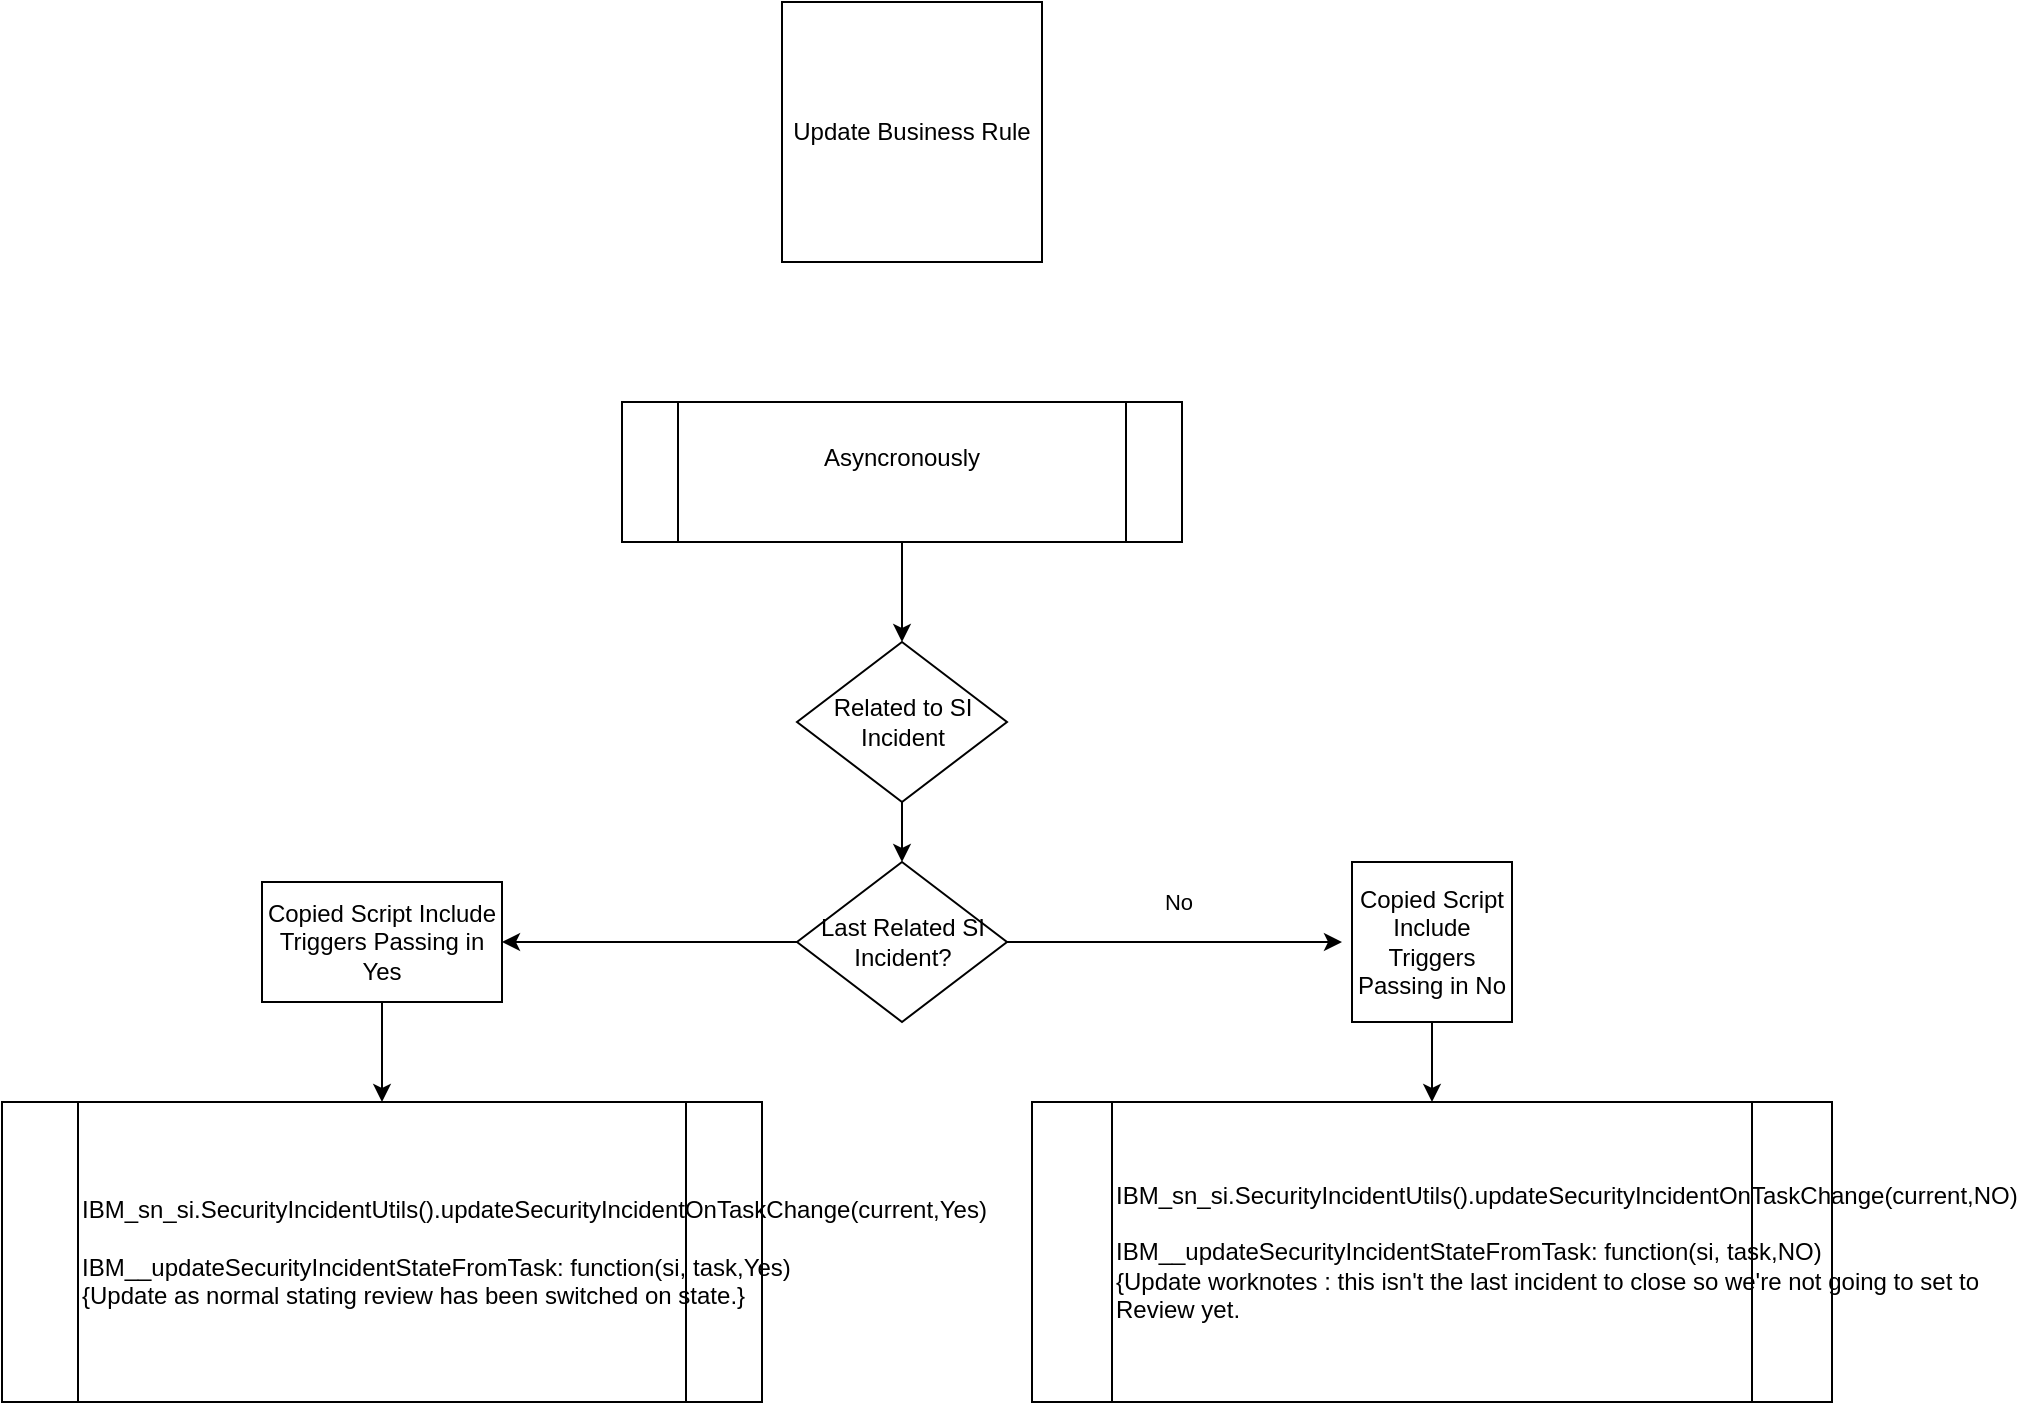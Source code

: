 <mxfile version="14.7.7" type="github">
  <diagram id="lavKBOKT0vrfUv36bKi-" name="Page-1">
    <mxGraphModel dx="2148" dy="763" grid="1" gridSize="10" guides="1" tooltips="1" connect="1" arrows="1" fold="1" page="1" pageScale="1" pageWidth="850" pageHeight="1100" math="0" shadow="0">
      <root>
        <mxCell id="0" />
        <mxCell id="1" parent="0" />
        <mxCell id="OqbCdRtRxpRRbarb4c1A-1" value="Update Business Rule&lt;br&gt;" style="whiteSpace=wrap;html=1;aspect=fixed;" vertex="1" parent="1">
          <mxGeometry x="200" y="50" width="130" height="130" as="geometry" />
        </mxCell>
        <mxCell id="OqbCdRtRxpRRbarb4c1A-14" value="" style="edgeStyle=orthogonalEdgeStyle;rounded=0;orthogonalLoop=1;jettySize=auto;html=1;" edge="1" parent="1" source="OqbCdRtRxpRRbarb4c1A-2" target="OqbCdRtRxpRRbarb4c1A-3">
          <mxGeometry relative="1" as="geometry" />
        </mxCell>
        <mxCell id="OqbCdRtRxpRRbarb4c1A-2" value="Asyncronously&lt;br&gt;&lt;br&gt;" style="shape=process;whiteSpace=wrap;html=1;backgroundOutline=1;" vertex="1" parent="1">
          <mxGeometry x="120" y="250" width="280" height="70" as="geometry" />
        </mxCell>
        <mxCell id="OqbCdRtRxpRRbarb4c1A-15" value="" style="edgeStyle=orthogonalEdgeStyle;rounded=0;orthogonalLoop=1;jettySize=auto;html=1;" edge="1" parent="1" source="OqbCdRtRxpRRbarb4c1A-3" target="OqbCdRtRxpRRbarb4c1A-5">
          <mxGeometry relative="1" as="geometry" />
        </mxCell>
        <mxCell id="OqbCdRtRxpRRbarb4c1A-3" value="Related to SI Incident" style="rhombus;whiteSpace=wrap;html=1;" vertex="1" parent="1">
          <mxGeometry x="207.5" y="370" width="105" height="80" as="geometry" />
        </mxCell>
        <mxCell id="OqbCdRtRxpRRbarb4c1A-7" value="No" style="edgeStyle=orthogonalEdgeStyle;rounded=0;orthogonalLoop=1;jettySize=auto;html=1;" edge="1" parent="1" source="OqbCdRtRxpRRbarb4c1A-5">
          <mxGeometry x="0.024" y="20" relative="1" as="geometry">
            <mxPoint x="480" y="520" as="targetPoint" />
            <mxPoint as="offset" />
          </mxGeometry>
        </mxCell>
        <mxCell id="OqbCdRtRxpRRbarb4c1A-12" value="" style="edgeStyle=orthogonalEdgeStyle;rounded=0;orthogonalLoop=1;jettySize=auto;html=1;" edge="1" parent="1" source="OqbCdRtRxpRRbarb4c1A-5" target="OqbCdRtRxpRRbarb4c1A-11">
          <mxGeometry relative="1" as="geometry" />
        </mxCell>
        <mxCell id="OqbCdRtRxpRRbarb4c1A-5" value="Last Related SI Incident?" style="rhombus;whiteSpace=wrap;html=1;" vertex="1" parent="1">
          <mxGeometry x="207.5" y="480" width="105" height="80" as="geometry" />
        </mxCell>
        <mxCell id="OqbCdRtRxpRRbarb4c1A-8" value="Copied Script Include Triggers&lt;br&gt;Passing in No" style="whiteSpace=wrap;html=1;aspect=fixed;" vertex="1" parent="1">
          <mxGeometry x="485" y="480" width="80" height="80" as="geometry" />
        </mxCell>
        <mxCell id="OqbCdRtRxpRRbarb4c1A-9" value="&lt;font style=&quot;font-size: 12px&quot;&gt;IBM_sn_si.SecurityIncidentUtils().updateSecurityIncidentOnTaskChange(current,NO)&lt;br&gt;&lt;br&gt;IBM__updateSecurityIncidentStateFromTask: function(si, task,NO)&lt;br&gt;{Update worknotes : this isn&#39;t the last incident to close so we&#39;re not going to set to Review yet.&lt;/font&gt;" style="shape=process;whiteSpace=wrap;html=1;backgroundOutline=1;align=left;" vertex="1" parent="1">
          <mxGeometry x="325" y="600" width="400" height="150" as="geometry" />
        </mxCell>
        <mxCell id="OqbCdRtRxpRRbarb4c1A-10" value="" style="endArrow=classic;html=1;entryX=0.5;entryY=0;entryDx=0;entryDy=0;exitX=0.5;exitY=1;exitDx=0;exitDy=0;" edge="1" parent="1" source="OqbCdRtRxpRRbarb4c1A-8" target="OqbCdRtRxpRRbarb4c1A-9">
          <mxGeometry width="50" height="50" relative="1" as="geometry">
            <mxPoint x="330" y="570" as="sourcePoint" />
            <mxPoint x="380" y="520" as="targetPoint" />
          </mxGeometry>
        </mxCell>
        <mxCell id="OqbCdRtRxpRRbarb4c1A-16" value="" style="edgeStyle=orthogonalEdgeStyle;rounded=0;orthogonalLoop=1;jettySize=auto;html=1;" edge="1" parent="1" source="OqbCdRtRxpRRbarb4c1A-11" target="OqbCdRtRxpRRbarb4c1A-13">
          <mxGeometry relative="1" as="geometry" />
        </mxCell>
        <mxCell id="OqbCdRtRxpRRbarb4c1A-11" value="Copied Script Include Triggers Passing in Yes" style="whiteSpace=wrap;html=1;" vertex="1" parent="1">
          <mxGeometry x="-60" y="490" width="120" height="60" as="geometry" />
        </mxCell>
        <mxCell id="OqbCdRtRxpRRbarb4c1A-13" value="IBM_sn_si.SecurityIncidentUtils().updateSecurityIncidentOnTaskChange(current,Yes)&lt;br&gt;&lt;br&gt;IBM__updateSecurityIncidentStateFromTask: function(si, task,Yes)&lt;br&gt;{Update as normal stating review has been switched on state.}" style="shape=process;whiteSpace=wrap;html=1;backgroundOutline=1;align=left;" vertex="1" parent="1">
          <mxGeometry x="-190" y="600" width="380" height="150" as="geometry" />
        </mxCell>
      </root>
    </mxGraphModel>
  </diagram>
</mxfile>
